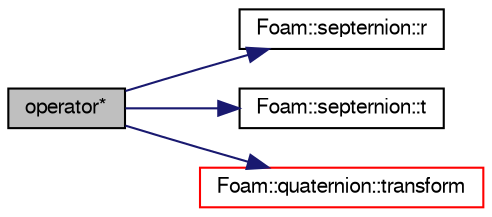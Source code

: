 digraph "operator*"
{
  bgcolor="transparent";
  edge [fontname="FreeSans",fontsize="10",labelfontname="FreeSans",labelfontsize="10"];
  node [fontname="FreeSans",fontsize="10",shape=record];
  rankdir="LR";
  Node1 [label="operator*",height=0.2,width=0.4,color="black", fillcolor="grey75", style="filled" fontcolor="black"];
  Node1 -> Node2 [color="midnightblue",fontsize="10",style="solid",fontname="FreeSans"];
  Node2 [label="Foam::septernion::r",height=0.2,width=0.4,color="black",URL="$a02209.html#acc889c2c33fc6bfc923aa687bd4336b2"];
  Node1 -> Node3 [color="midnightblue",fontsize="10",style="solid",fontname="FreeSans"];
  Node3 [label="Foam::septernion::t",height=0.2,width=0.4,color="black",URL="$a02209.html#a9843788d6d82317212ae7c974d4995de"];
  Node1 -> Node4 [color="midnightblue",fontsize="10",style="solid",fontname="FreeSans"];
  Node4 [label="Foam::quaternion::transform",height=0.2,width=0.4,color="red",URL="$a01993.html#aa124adf13fa9af829f0bde68149cf4c3",tooltip="Rotate the given vector. "];
}
